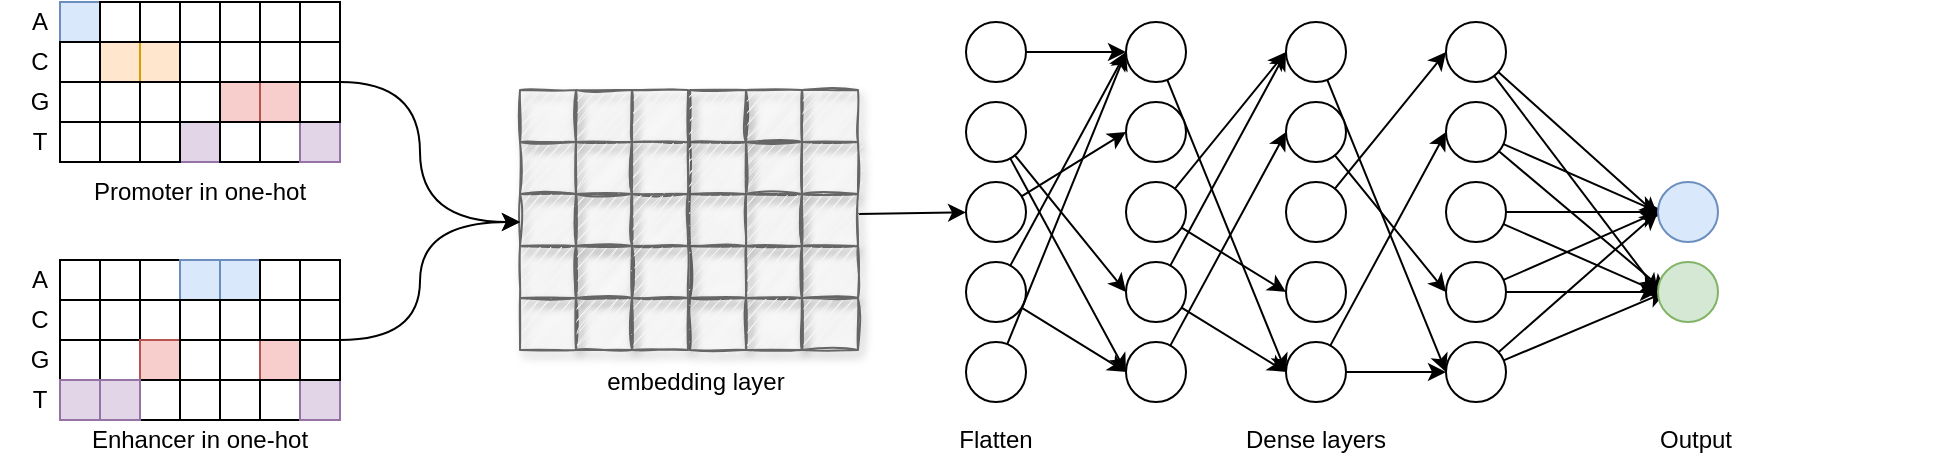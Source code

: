 <mxfile version="14.8.5" type="github">
  <diagram id="gIogGsXuzQi1VI0tjLUq" name="Page-1">
    <mxGraphModel dx="1185" dy="636" grid="1" gridSize="10" guides="1" tooltips="1" connect="1" arrows="1" fold="1" page="1" pageScale="1" pageWidth="4681" pageHeight="3300" math="0" shadow="0">
      <root>
        <mxCell id="0" />
        <mxCell id="1" parent="0" />
        <mxCell id="4BS046eD1vQbMhQOOICh-2" value="" style="rounded=0;whiteSpace=wrap;html=1;shadow=1;glass=0;sketch=1;fillColor=#f5f5f5;strokeColor=#666666;fontColor=#333333;" vertex="1" parent="1">
          <mxGeometry x="615" y="259" width="28" height="26" as="geometry" />
        </mxCell>
        <mxCell id="4BS046eD1vQbMhQOOICh-3" value="" style="rounded=0;whiteSpace=wrap;html=1;shadow=1;glass=0;sketch=1;fillColor=#f5f5f5;strokeColor=#666666;fontColor=#333333;" vertex="1" parent="1">
          <mxGeometry x="643" y="259" width="28" height="26" as="geometry" />
        </mxCell>
        <mxCell id="4BS046eD1vQbMhQOOICh-4" value="" style="rounded=0;whiteSpace=wrap;html=1;shadow=1;glass=0;sketch=1;fillColor=#f5f5f5;strokeColor=#666666;fontColor=#333333;" vertex="1" parent="1">
          <mxGeometry x="671" y="259" width="28" height="26" as="geometry" />
        </mxCell>
        <mxCell id="4BS046eD1vQbMhQOOICh-5" value="" style="rounded=0;whiteSpace=wrap;html=1;shadow=1;glass=0;sketch=1;fillColor=#f5f5f5;strokeColor=#666666;fontColor=#333333;" vertex="1" parent="1">
          <mxGeometry x="615" y="285" width="28" height="26" as="geometry" />
        </mxCell>
        <mxCell id="4BS046eD1vQbMhQOOICh-6" value="" style="rounded=0;whiteSpace=wrap;html=1;shadow=1;glass=0;sketch=1;fillColor=#f5f5f5;strokeColor=#666666;fontColor=#333333;" vertex="1" parent="1">
          <mxGeometry x="643" y="285" width="28" height="26" as="geometry" />
        </mxCell>
        <mxCell id="4BS046eD1vQbMhQOOICh-7" value="" style="rounded=0;whiteSpace=wrap;html=1;shadow=1;glass=0;sketch=1;fillColor=#f5f5f5;strokeColor=#666666;fontColor=#333333;" vertex="1" parent="1">
          <mxGeometry x="671" y="285" width="28" height="26" as="geometry" />
        </mxCell>
        <mxCell id="4BS046eD1vQbMhQOOICh-8" value="" style="rounded=0;whiteSpace=wrap;html=1;shadow=1;glass=0;sketch=1;fillColor=#f5f5f5;strokeColor=#666666;fontColor=#333333;" vertex="1" parent="1">
          <mxGeometry x="615" y="311" width="28" height="26" as="geometry" />
        </mxCell>
        <mxCell id="4BS046eD1vQbMhQOOICh-9" value="" style="rounded=0;whiteSpace=wrap;html=1;shadow=1;glass=0;sketch=1;fillColor=#f5f5f5;strokeColor=#666666;fontColor=#333333;" vertex="1" parent="1">
          <mxGeometry x="643" y="311" width="28" height="26" as="geometry" />
        </mxCell>
        <mxCell id="4BS046eD1vQbMhQOOICh-156" style="edgeStyle=none;rounded=0;orthogonalLoop=1;jettySize=auto;html=1;" edge="1" parent="1" target="4BS046eD1vQbMhQOOICh-109">
          <mxGeometry relative="1" as="geometry">
            <mxPoint x="699" y="321" as="sourcePoint" />
          </mxGeometry>
        </mxCell>
        <mxCell id="4BS046eD1vQbMhQOOICh-10" value="" style="rounded=0;whiteSpace=wrap;html=1;shadow=1;glass=0;sketch=1;fillColor=#f5f5f5;strokeColor=#666666;fontColor=#333333;" vertex="1" parent="1">
          <mxGeometry x="671" y="311" width="28" height="26" as="geometry" />
        </mxCell>
        <mxCell id="4BS046eD1vQbMhQOOICh-11" value="" style="rounded=0;whiteSpace=wrap;html=1;shadow=1;glass=0;sketch=1;fillColor=#f5f5f5;strokeColor=#666666;fontColor=#333333;" vertex="1" parent="1">
          <mxGeometry x="615" y="337" width="28" height="26" as="geometry" />
        </mxCell>
        <mxCell id="4BS046eD1vQbMhQOOICh-12" value="" style="rounded=0;whiteSpace=wrap;html=1;shadow=1;glass=0;sketch=1;fillColor=#f5f5f5;strokeColor=#666666;fontColor=#333333;" vertex="1" parent="1">
          <mxGeometry x="643" y="337" width="28" height="26" as="geometry" />
        </mxCell>
        <mxCell id="4BS046eD1vQbMhQOOICh-13" value="" style="rounded=0;whiteSpace=wrap;html=1;shadow=1;glass=0;sketch=1;fillColor=#f5f5f5;strokeColor=#666666;fontColor=#333333;" vertex="1" parent="1">
          <mxGeometry x="671" y="337" width="28" height="26" as="geometry" />
        </mxCell>
        <mxCell id="4BS046eD1vQbMhQOOICh-14" value="" style="rounded=0;whiteSpace=wrap;html=1;shadow=1;glass=0;sketch=1;fillColor=#f5f5f5;strokeColor=#666666;fontColor=#333333;" vertex="1" parent="1">
          <mxGeometry x="615" y="363" width="28" height="26" as="geometry" />
        </mxCell>
        <mxCell id="4BS046eD1vQbMhQOOICh-15" value="" style="rounded=0;whiteSpace=wrap;html=1;shadow=1;glass=0;sketch=1;fillColor=#f5f5f5;strokeColor=#666666;fontColor=#333333;" vertex="1" parent="1">
          <mxGeometry x="643" y="363" width="28" height="26" as="geometry" />
        </mxCell>
        <mxCell id="4BS046eD1vQbMhQOOICh-16" value="" style="rounded=0;whiteSpace=wrap;html=1;shadow=1;glass=0;sketch=1;fillColor=#f5f5f5;strokeColor=#666666;fontColor=#333333;" vertex="1" parent="1">
          <mxGeometry x="671" y="363" width="28" height="26" as="geometry" />
        </mxCell>
        <mxCell id="4BS046eD1vQbMhQOOICh-17" value="" style="rounded=0;whiteSpace=wrap;html=1;shadow=1;glass=0;sketch=1;fillColor=#f5f5f5;strokeColor=#666666;fontColor=#333333;" vertex="1" parent="1">
          <mxGeometry x="530" y="259" width="28" height="26" as="geometry" />
        </mxCell>
        <mxCell id="4BS046eD1vQbMhQOOICh-18" value="" style="rounded=0;whiteSpace=wrap;html=1;shadow=1;glass=0;sketch=1;fillColor=#f5f5f5;strokeColor=#666666;fontColor=#333333;" vertex="1" parent="1">
          <mxGeometry x="558" y="259" width="28" height="26" as="geometry" />
        </mxCell>
        <mxCell id="4BS046eD1vQbMhQOOICh-19" value="" style="rounded=0;whiteSpace=wrap;html=1;shadow=1;glass=0;sketch=1;fillColor=#f5f5f5;strokeColor=#666666;fontColor=#333333;" vertex="1" parent="1">
          <mxGeometry x="586" y="259" width="28" height="26" as="geometry" />
        </mxCell>
        <mxCell id="4BS046eD1vQbMhQOOICh-20" value="" style="rounded=0;whiteSpace=wrap;html=1;shadow=1;glass=0;sketch=1;fillColor=#f5f5f5;strokeColor=#666666;fontColor=#333333;" vertex="1" parent="1">
          <mxGeometry x="530" y="285" width="28" height="26" as="geometry" />
        </mxCell>
        <mxCell id="4BS046eD1vQbMhQOOICh-21" value="" style="rounded=0;whiteSpace=wrap;html=1;shadow=1;glass=0;sketch=1;fillColor=#f5f5f5;strokeColor=#666666;fontColor=#333333;" vertex="1" parent="1">
          <mxGeometry x="558" y="285" width="28" height="26" as="geometry" />
        </mxCell>
        <mxCell id="4BS046eD1vQbMhQOOICh-22" value="" style="rounded=0;whiteSpace=wrap;html=1;shadow=1;glass=0;sketch=1;fillColor=#f5f5f5;strokeColor=#666666;fontColor=#333333;" vertex="1" parent="1">
          <mxGeometry x="586" y="285" width="28" height="26" as="geometry" />
        </mxCell>
        <mxCell id="4BS046eD1vQbMhQOOICh-23" value="" style="rounded=0;whiteSpace=wrap;html=1;shadow=1;glass=0;sketch=1;fillColor=#f5f5f5;strokeColor=#666666;fontColor=#333333;" vertex="1" parent="1">
          <mxGeometry x="530" y="311" width="28" height="26" as="geometry" />
        </mxCell>
        <mxCell id="4BS046eD1vQbMhQOOICh-24" value="" style="rounded=0;whiteSpace=wrap;html=1;shadow=1;glass=0;sketch=1;fillColor=#f5f5f5;strokeColor=#666666;fontColor=#333333;" vertex="1" parent="1">
          <mxGeometry x="558" y="311" width="28" height="26" as="geometry" />
        </mxCell>
        <mxCell id="4BS046eD1vQbMhQOOICh-25" value="" style="rounded=0;whiteSpace=wrap;html=1;shadow=1;glass=0;sketch=1;fillColor=#f5f5f5;strokeColor=#666666;fontColor=#333333;" vertex="1" parent="1">
          <mxGeometry x="586" y="311" width="28" height="26" as="geometry" />
        </mxCell>
        <mxCell id="4BS046eD1vQbMhQOOICh-26" value="" style="rounded=0;whiteSpace=wrap;html=1;shadow=1;glass=0;sketch=1;fillColor=#f5f5f5;strokeColor=#666666;fontColor=#333333;" vertex="1" parent="1">
          <mxGeometry x="530" y="337" width="28" height="26" as="geometry" />
        </mxCell>
        <mxCell id="4BS046eD1vQbMhQOOICh-27" value="" style="rounded=0;whiteSpace=wrap;html=1;shadow=1;glass=0;sketch=1;fillColor=#f5f5f5;strokeColor=#666666;fontColor=#333333;" vertex="1" parent="1">
          <mxGeometry x="558" y="337" width="28" height="26" as="geometry" />
        </mxCell>
        <mxCell id="4BS046eD1vQbMhQOOICh-28" value="" style="rounded=0;whiteSpace=wrap;html=1;shadow=1;glass=0;sketch=1;fillColor=#f5f5f5;strokeColor=#666666;fontColor=#333333;" vertex="1" parent="1">
          <mxGeometry x="586" y="337" width="28" height="26" as="geometry" />
        </mxCell>
        <mxCell id="4BS046eD1vQbMhQOOICh-29" value="" style="rounded=0;whiteSpace=wrap;html=1;shadow=1;glass=0;sketch=1;fillColor=#f5f5f5;strokeColor=#666666;fontColor=#333333;" vertex="1" parent="1">
          <mxGeometry x="530" y="363" width="28" height="26" as="geometry" />
        </mxCell>
        <mxCell id="4BS046eD1vQbMhQOOICh-30" value="" style="rounded=0;whiteSpace=wrap;html=1;shadow=1;glass=0;sketch=1;fillColor=#f5f5f5;strokeColor=#666666;fontColor=#333333;" vertex="1" parent="1">
          <mxGeometry x="558" y="363" width="28" height="26" as="geometry" />
        </mxCell>
        <mxCell id="4BS046eD1vQbMhQOOICh-31" value="" style="rounded=0;whiteSpace=wrap;html=1;shadow=1;glass=0;sketch=1;fillColor=#f5f5f5;strokeColor=#666666;fontColor=#333333;" vertex="1" parent="1">
          <mxGeometry x="586" y="363" width="28" height="26" as="geometry" />
        </mxCell>
        <mxCell id="4BS046eD1vQbMhQOOICh-32" value="&lt;div&gt;embedding layer&lt;/div&gt;" style="text;html=1;strokeColor=none;fillColor=none;align=center;verticalAlign=middle;whiteSpace=wrap;rounded=0;" vertex="1" parent="1">
          <mxGeometry x="538" y="395" width="160" height="20" as="geometry" />
        </mxCell>
        <mxCell id="4BS046eD1vQbMhQOOICh-33" value="&lt;div&gt;Promoter in one-hot&lt;/div&gt;" style="text;html=1;strokeColor=none;fillColor=none;align=center;verticalAlign=middle;whiteSpace=wrap;rounded=0;" vertex="1" parent="1">
          <mxGeometry x="290" y="300" width="160" height="20" as="geometry" />
        </mxCell>
        <mxCell id="4BS046eD1vQbMhQOOICh-34" value="&lt;div&gt;Enhancer in one-hot&lt;/div&gt;" style="text;html=1;strokeColor=none;fillColor=none;align=center;verticalAlign=middle;whiteSpace=wrap;rounded=0;" vertex="1" parent="1">
          <mxGeometry x="290" y="424" width="160" height="20" as="geometry" />
        </mxCell>
        <mxCell id="4BS046eD1vQbMhQOOICh-35" value="G" style="text;html=1;strokeColor=none;fillColor=none;align=center;verticalAlign=middle;whiteSpace=wrap;rounded=0;" vertex="1" parent="1">
          <mxGeometry x="270" y="255" width="40" height="20" as="geometry" />
        </mxCell>
        <mxCell id="4BS046eD1vQbMhQOOICh-36" value="T" style="text;html=1;strokeColor=none;fillColor=none;align=center;verticalAlign=middle;whiteSpace=wrap;rounded=0;" vertex="1" parent="1">
          <mxGeometry x="270" y="275" width="40" height="20" as="geometry" />
        </mxCell>
        <mxCell id="4BS046eD1vQbMhQOOICh-37" value="&lt;div&gt;A&lt;/div&gt;" style="text;html=1;strokeColor=none;fillColor=none;align=center;verticalAlign=middle;whiteSpace=wrap;rounded=0;" vertex="1" parent="1">
          <mxGeometry x="270" y="215" width="40" height="20" as="geometry" />
        </mxCell>
        <mxCell id="4BS046eD1vQbMhQOOICh-38" value="C" style="text;html=1;strokeColor=none;fillColor=none;align=center;verticalAlign=middle;whiteSpace=wrap;rounded=0;" vertex="1" parent="1">
          <mxGeometry x="270" y="235" width="40" height="20" as="geometry" />
        </mxCell>
        <mxCell id="4BS046eD1vQbMhQOOICh-39" value="" style="whiteSpace=wrap;html=1;aspect=fixed;fillColor=#dae8fc;strokeColor=#6c8ebf;" vertex="1" parent="1">
          <mxGeometry x="300" y="215" width="20" height="20" as="geometry" />
        </mxCell>
        <mxCell id="4BS046eD1vQbMhQOOICh-40" value="" style="whiteSpace=wrap;html=1;aspect=fixed;" vertex="1" parent="1">
          <mxGeometry x="320" y="235" width="20" height="20" as="geometry" />
        </mxCell>
        <mxCell id="4BS046eD1vQbMhQOOICh-41" value="" style="whiteSpace=wrap;html=1;aspect=fixed;fillColor=#ffe6cc;strokeColor=#d79b00;" vertex="1" parent="1">
          <mxGeometry x="320" y="235" width="20" height="20" as="geometry" />
        </mxCell>
        <mxCell id="4BS046eD1vQbMhQOOICh-42" value="" style="whiteSpace=wrap;html=1;aspect=fixed;fillColor=#ffe6cc;strokeColor=#d79b00;" vertex="1" parent="1">
          <mxGeometry x="340" y="235" width="20" height="20" as="geometry" />
        </mxCell>
        <mxCell id="4BS046eD1vQbMhQOOICh-43" value="" style="whiteSpace=wrap;html=1;aspect=fixed;fillColor=#e1d5e7;strokeColor=#9673a6;" vertex="1" parent="1">
          <mxGeometry x="360" y="275" width="20" height="20" as="geometry" />
        </mxCell>
        <mxCell id="4BS046eD1vQbMhQOOICh-44" value="" style="whiteSpace=wrap;html=1;aspect=fixed;fillColor=#f8cecc;strokeColor=#b85450;" vertex="1" parent="1">
          <mxGeometry x="380" y="255" width="20" height="20" as="geometry" />
        </mxCell>
        <mxCell id="4BS046eD1vQbMhQOOICh-45" value="" style="whiteSpace=wrap;html=1;aspect=fixed;fillColor=#f8cecc;strokeColor=#b85450;" vertex="1" parent="1">
          <mxGeometry x="400" y="255" width="20" height="20" as="geometry" />
        </mxCell>
        <mxCell id="4BS046eD1vQbMhQOOICh-46" value="" style="rounded=0;whiteSpace=wrap;html=1;" vertex="1" parent="1">
          <mxGeometry x="300" y="235" width="20" height="20" as="geometry" />
        </mxCell>
        <mxCell id="4BS046eD1vQbMhQOOICh-47" value="" style="rounded=0;whiteSpace=wrap;html=1;" vertex="1" parent="1">
          <mxGeometry x="300" y="255" width="20" height="20" as="geometry" />
        </mxCell>
        <mxCell id="4BS046eD1vQbMhQOOICh-48" value="" style="rounded=0;whiteSpace=wrap;html=1;" vertex="1" parent="1">
          <mxGeometry x="320" y="255" width="20" height="20" as="geometry" />
        </mxCell>
        <mxCell id="4BS046eD1vQbMhQOOICh-49" value="" style="rounded=0;whiteSpace=wrap;html=1;" vertex="1" parent="1">
          <mxGeometry x="340" y="255" width="20" height="20" as="geometry" />
        </mxCell>
        <mxCell id="4BS046eD1vQbMhQOOICh-50" value="" style="rounded=0;whiteSpace=wrap;html=1;" vertex="1" parent="1">
          <mxGeometry x="360" y="255" width="20" height="20" as="geometry" />
        </mxCell>
        <mxCell id="4BS046eD1vQbMhQOOICh-51" value="" style="rounded=0;whiteSpace=wrap;html=1;" vertex="1" parent="1">
          <mxGeometry x="340" y="275" width="20" height="20" as="geometry" />
        </mxCell>
        <mxCell id="4BS046eD1vQbMhQOOICh-52" value="" style="rounded=0;whiteSpace=wrap;html=1;" vertex="1" parent="1">
          <mxGeometry x="300" y="275" width="20" height="20" as="geometry" />
        </mxCell>
        <mxCell id="4BS046eD1vQbMhQOOICh-53" value="" style="rounded=0;whiteSpace=wrap;html=1;" vertex="1" parent="1">
          <mxGeometry x="320" y="275" width="20" height="20" as="geometry" />
        </mxCell>
        <mxCell id="4BS046eD1vQbMhQOOICh-54" value="" style="rounded=0;whiteSpace=wrap;html=1;" vertex="1" parent="1">
          <mxGeometry x="380" y="275" width="20" height="20" as="geometry" />
        </mxCell>
        <mxCell id="4BS046eD1vQbMhQOOICh-55" value="" style="rounded=0;whiteSpace=wrap;html=1;" vertex="1" parent="1">
          <mxGeometry x="400" y="275" width="20" height="20" as="geometry" />
        </mxCell>
        <mxCell id="4BS046eD1vQbMhQOOICh-56" value="" style="rounded=0;whiteSpace=wrap;html=1;" vertex="1" parent="1">
          <mxGeometry x="320" y="215" width="20" height="20" as="geometry" />
        </mxCell>
        <mxCell id="4BS046eD1vQbMhQOOICh-57" value="" style="rounded=0;whiteSpace=wrap;html=1;" vertex="1" parent="1">
          <mxGeometry x="340" y="215" width="20" height="20" as="geometry" />
        </mxCell>
        <mxCell id="4BS046eD1vQbMhQOOICh-58" value="" style="rounded=0;whiteSpace=wrap;html=1;" vertex="1" parent="1">
          <mxGeometry x="360" y="215" width="20" height="20" as="geometry" />
        </mxCell>
        <mxCell id="4BS046eD1vQbMhQOOICh-59" value="" style="rounded=0;whiteSpace=wrap;html=1;" vertex="1" parent="1">
          <mxGeometry x="380" y="215" width="20" height="20" as="geometry" />
        </mxCell>
        <mxCell id="4BS046eD1vQbMhQOOICh-60" value="" style="rounded=0;whiteSpace=wrap;html=1;" vertex="1" parent="1">
          <mxGeometry x="360" y="235" width="20" height="20" as="geometry" />
        </mxCell>
        <mxCell id="4BS046eD1vQbMhQOOICh-61" value="" style="rounded=0;whiteSpace=wrap;html=1;" vertex="1" parent="1">
          <mxGeometry x="380" y="235" width="20" height="20" as="geometry" />
        </mxCell>
        <mxCell id="4BS046eD1vQbMhQOOICh-62" value="" style="rounded=0;whiteSpace=wrap;html=1;" vertex="1" parent="1">
          <mxGeometry x="400" y="235" width="20" height="20" as="geometry" />
        </mxCell>
        <mxCell id="4BS046eD1vQbMhQOOICh-63" value="" style="rounded=0;whiteSpace=wrap;html=1;" vertex="1" parent="1">
          <mxGeometry x="400" y="215" width="20" height="20" as="geometry" />
        </mxCell>
        <mxCell id="4BS046eD1vQbMhQOOICh-64" value="" style="whiteSpace=wrap;html=1;aspect=fixed;fillColor=#e1d5e7;strokeColor=#9673a6;" vertex="1" parent="1">
          <mxGeometry x="420" y="275" width="20" height="20" as="geometry" />
        </mxCell>
        <mxCell id="4BS046eD1vQbMhQOOICh-65" value="" style="rounded=0;whiteSpace=wrap;html=1;" vertex="1" parent="1">
          <mxGeometry x="420" y="255" width="20" height="20" as="geometry" />
        </mxCell>
        <mxCell id="4BS046eD1vQbMhQOOICh-66" value="" style="rounded=0;whiteSpace=wrap;html=1;" vertex="1" parent="1">
          <mxGeometry x="420" y="215" width="20" height="20" as="geometry" />
        </mxCell>
        <mxCell id="4BS046eD1vQbMhQOOICh-67" style="edgeStyle=orthogonalEdgeStyle;curved=1;rounded=0;orthogonalLoop=1;jettySize=auto;html=1;entryX=0;entryY=0.5;entryDx=0;entryDy=0;exitX=1;exitY=1;exitDx=0;exitDy=0;" edge="1" parent="1" source="4BS046eD1vQbMhQOOICh-68">
          <mxGeometry relative="1" as="geometry">
            <mxPoint x="530" y="325" as="targetPoint" />
            <Array as="points">
              <mxPoint x="480" y="255.5" />
              <mxPoint x="480" y="325.5" />
            </Array>
          </mxGeometry>
        </mxCell>
        <mxCell id="4BS046eD1vQbMhQOOICh-68" value="" style="rounded=0;whiteSpace=wrap;html=1;" vertex="1" parent="1">
          <mxGeometry x="420" y="235" width="20" height="20" as="geometry" />
        </mxCell>
        <mxCell id="4BS046eD1vQbMhQOOICh-69" value="G" style="text;html=1;strokeColor=none;fillColor=none;align=center;verticalAlign=middle;whiteSpace=wrap;rounded=0;" vertex="1" parent="1">
          <mxGeometry x="270" y="384" width="40" height="20" as="geometry" />
        </mxCell>
        <mxCell id="4BS046eD1vQbMhQOOICh-70" value="T" style="text;html=1;strokeColor=none;fillColor=none;align=center;verticalAlign=middle;whiteSpace=wrap;rounded=0;" vertex="1" parent="1">
          <mxGeometry x="270" y="404" width="40" height="20" as="geometry" />
        </mxCell>
        <mxCell id="4BS046eD1vQbMhQOOICh-71" value="&lt;div&gt;A&lt;/div&gt;" style="text;html=1;strokeColor=none;fillColor=none;align=center;verticalAlign=middle;whiteSpace=wrap;rounded=0;" vertex="1" parent="1">
          <mxGeometry x="270" y="344" width="40" height="20" as="geometry" />
        </mxCell>
        <mxCell id="4BS046eD1vQbMhQOOICh-72" value="C" style="text;html=1;strokeColor=none;fillColor=none;align=center;verticalAlign=middle;whiteSpace=wrap;rounded=0;" vertex="1" parent="1">
          <mxGeometry x="270" y="364" width="40" height="20" as="geometry" />
        </mxCell>
        <mxCell id="4BS046eD1vQbMhQOOICh-73" value="" style="whiteSpace=wrap;html=1;aspect=fixed;" vertex="1" parent="1">
          <mxGeometry x="300" y="344" width="20" height="20" as="geometry" />
        </mxCell>
        <mxCell id="4BS046eD1vQbMhQOOICh-74" value="" style="whiteSpace=wrap;html=1;aspect=fixed;" vertex="1" parent="1">
          <mxGeometry x="320" y="364" width="20" height="20" as="geometry" />
        </mxCell>
        <mxCell id="4BS046eD1vQbMhQOOICh-75" value="" style="whiteSpace=wrap;html=1;aspect=fixed;" vertex="1" parent="1">
          <mxGeometry x="320" y="364" width="20" height="20" as="geometry" />
        </mxCell>
        <mxCell id="4BS046eD1vQbMhQOOICh-76" value="" style="whiteSpace=wrap;html=1;aspect=fixed;" vertex="1" parent="1">
          <mxGeometry x="340" y="364" width="20" height="20" as="geometry" />
        </mxCell>
        <mxCell id="4BS046eD1vQbMhQOOICh-77" value="" style="whiteSpace=wrap;html=1;aspect=fixed;" vertex="1" parent="1">
          <mxGeometry x="360" y="404" width="20" height="20" as="geometry" />
        </mxCell>
        <mxCell id="4BS046eD1vQbMhQOOICh-78" value="" style="whiteSpace=wrap;html=1;aspect=fixed;" vertex="1" parent="1">
          <mxGeometry x="380" y="384" width="20" height="20" as="geometry" />
        </mxCell>
        <mxCell id="4BS046eD1vQbMhQOOICh-79" value="" style="whiteSpace=wrap;html=1;aspect=fixed;fillColor=#f8cecc;strokeColor=#b85450;" vertex="1" parent="1">
          <mxGeometry x="400" y="384" width="20" height="20" as="geometry" />
        </mxCell>
        <mxCell id="4BS046eD1vQbMhQOOICh-80" value="" style="rounded=0;whiteSpace=wrap;html=1;" vertex="1" parent="1">
          <mxGeometry x="300" y="364" width="20" height="20" as="geometry" />
        </mxCell>
        <mxCell id="4BS046eD1vQbMhQOOICh-81" value="" style="rounded=0;whiteSpace=wrap;html=1;" vertex="1" parent="1">
          <mxGeometry x="300" y="384" width="20" height="20" as="geometry" />
        </mxCell>
        <mxCell id="4BS046eD1vQbMhQOOICh-82" value="" style="rounded=0;whiteSpace=wrap;html=1;" vertex="1" parent="1">
          <mxGeometry x="320" y="384" width="20" height="20" as="geometry" />
        </mxCell>
        <mxCell id="4BS046eD1vQbMhQOOICh-83" value="" style="rounded=0;whiteSpace=wrap;html=1;fillColor=#f8cecc;strokeColor=#b85450;" vertex="1" parent="1">
          <mxGeometry x="340" y="384" width="20" height="20" as="geometry" />
        </mxCell>
        <mxCell id="4BS046eD1vQbMhQOOICh-84" value="" style="rounded=0;whiteSpace=wrap;html=1;" vertex="1" parent="1">
          <mxGeometry x="360" y="384" width="20" height="20" as="geometry" />
        </mxCell>
        <mxCell id="4BS046eD1vQbMhQOOICh-85" value="" style="rounded=0;whiteSpace=wrap;html=1;" vertex="1" parent="1">
          <mxGeometry x="340" y="404" width="20" height="20" as="geometry" />
        </mxCell>
        <mxCell id="4BS046eD1vQbMhQOOICh-86" value="" style="rounded=0;whiteSpace=wrap;html=1;fillColor=#e1d5e7;strokeColor=#9673a6;" vertex="1" parent="1">
          <mxGeometry x="300" y="404" width="20" height="20" as="geometry" />
        </mxCell>
        <mxCell id="4BS046eD1vQbMhQOOICh-87" value="" style="rounded=0;whiteSpace=wrap;html=1;fillColor=#e1d5e7;strokeColor=#9673a6;" vertex="1" parent="1">
          <mxGeometry x="320" y="404" width="20" height="20" as="geometry" />
        </mxCell>
        <mxCell id="4BS046eD1vQbMhQOOICh-88" value="" style="rounded=0;whiteSpace=wrap;html=1;" vertex="1" parent="1">
          <mxGeometry x="380" y="404" width="20" height="20" as="geometry" />
        </mxCell>
        <mxCell id="4BS046eD1vQbMhQOOICh-89" value="" style="rounded=0;whiteSpace=wrap;html=1;" vertex="1" parent="1">
          <mxGeometry x="400" y="404" width="20" height="20" as="geometry" />
        </mxCell>
        <mxCell id="4BS046eD1vQbMhQOOICh-90" value="" style="rounded=0;whiteSpace=wrap;html=1;" vertex="1" parent="1">
          <mxGeometry x="320" y="344" width="20" height="20" as="geometry" />
        </mxCell>
        <mxCell id="4BS046eD1vQbMhQOOICh-91" value="" style="rounded=0;whiteSpace=wrap;html=1;" vertex="1" parent="1">
          <mxGeometry x="340" y="344" width="20" height="20" as="geometry" />
        </mxCell>
        <mxCell id="4BS046eD1vQbMhQOOICh-92" value="" style="rounded=0;whiteSpace=wrap;html=1;fillColor=#dae8fc;strokeColor=#6c8ebf;" vertex="1" parent="1">
          <mxGeometry x="360" y="344" width="20" height="20" as="geometry" />
        </mxCell>
        <mxCell id="4BS046eD1vQbMhQOOICh-93" value="" style="rounded=0;whiteSpace=wrap;html=1;fillColor=#dae8fc;strokeColor=#6c8ebf;" vertex="1" parent="1">
          <mxGeometry x="380" y="344" width="20" height="20" as="geometry" />
        </mxCell>
        <mxCell id="4BS046eD1vQbMhQOOICh-94" value="" style="rounded=0;whiteSpace=wrap;html=1;" vertex="1" parent="1">
          <mxGeometry x="360" y="364" width="20" height="20" as="geometry" />
        </mxCell>
        <mxCell id="4BS046eD1vQbMhQOOICh-95" value="" style="rounded=0;whiteSpace=wrap;html=1;" vertex="1" parent="1">
          <mxGeometry x="380" y="364" width="20" height="20" as="geometry" />
        </mxCell>
        <mxCell id="4BS046eD1vQbMhQOOICh-96" value="" style="rounded=0;whiteSpace=wrap;html=1;" vertex="1" parent="1">
          <mxGeometry x="400" y="364" width="20" height="20" as="geometry" />
        </mxCell>
        <mxCell id="4BS046eD1vQbMhQOOICh-97" value="" style="rounded=0;whiteSpace=wrap;html=1;" vertex="1" parent="1">
          <mxGeometry x="400" y="344" width="20" height="20" as="geometry" />
        </mxCell>
        <mxCell id="4BS046eD1vQbMhQOOICh-98" value="" style="whiteSpace=wrap;html=1;aspect=fixed;fillColor=#e1d5e7;strokeColor=#9673a6;" vertex="1" parent="1">
          <mxGeometry x="420" y="404" width="20" height="20" as="geometry" />
        </mxCell>
        <mxCell id="4BS046eD1vQbMhQOOICh-99" value="" style="rounded=0;whiteSpace=wrap;html=1;" vertex="1" parent="1">
          <mxGeometry x="420" y="384" width="20" height="20" as="geometry" />
        </mxCell>
        <mxCell id="4BS046eD1vQbMhQOOICh-100" value="" style="rounded=0;whiteSpace=wrap;html=1;" vertex="1" parent="1">
          <mxGeometry x="420" y="344" width="20" height="20" as="geometry" />
        </mxCell>
        <mxCell id="4BS046eD1vQbMhQOOICh-101" style="edgeStyle=orthogonalEdgeStyle;curved=1;rounded=0;orthogonalLoop=1;jettySize=auto;html=1;entryX=0;entryY=0.5;entryDx=0;entryDy=0;exitX=1;exitY=1;exitDx=0;exitDy=0;" edge="1" parent="1" source="4BS046eD1vQbMhQOOICh-102">
          <mxGeometry relative="1" as="geometry">
            <mxPoint x="530" y="325" as="targetPoint" />
            <Array as="points">
              <mxPoint x="480" y="384.5" />
              <mxPoint x="480" y="324.5" />
            </Array>
          </mxGeometry>
        </mxCell>
        <mxCell id="4BS046eD1vQbMhQOOICh-102" value="" style="rounded=0;whiteSpace=wrap;html=1;" vertex="1" parent="1">
          <mxGeometry x="420" y="364" width="20" height="20" as="geometry" />
        </mxCell>
        <mxCell id="4BS046eD1vQbMhQOOICh-103" style="edgeStyle=none;rounded=0;orthogonalLoop=1;jettySize=auto;html=1;entryX=0;entryY=0.5;entryDx=0;entryDy=0;" edge="1" parent="1" source="4BS046eD1vQbMhQOOICh-104" target="4BS046eD1vQbMhQOOICh-116">
          <mxGeometry relative="1" as="geometry" />
        </mxCell>
        <mxCell id="4BS046eD1vQbMhQOOICh-104" value="" style="ellipse;whiteSpace=wrap;html=1;aspect=fixed;" vertex="1" parent="1">
          <mxGeometry x="753" y="225" width="30" height="30" as="geometry" />
        </mxCell>
        <mxCell id="4BS046eD1vQbMhQOOICh-105" style="edgeStyle=none;rounded=1;jumpSize=20;orthogonalLoop=1;jettySize=auto;html=1;entryX=0;entryY=0.5;entryDx=0;entryDy=0;strokeWidth=1;" edge="1" parent="1" source="4BS046eD1vQbMhQOOICh-107" target="4BS046eD1vQbMhQOOICh-125">
          <mxGeometry relative="1" as="geometry" />
        </mxCell>
        <mxCell id="4BS046eD1vQbMhQOOICh-106" style="edgeStyle=none;rounded=1;jumpSize=20;orthogonalLoop=1;jettySize=auto;html=1;entryX=0;entryY=0.5;entryDx=0;entryDy=0;strokeWidth=1;" edge="1" parent="1" source="4BS046eD1vQbMhQOOICh-107" target="4BS046eD1vQbMhQOOICh-123">
          <mxGeometry relative="1" as="geometry" />
        </mxCell>
        <mxCell id="4BS046eD1vQbMhQOOICh-107" value="" style="ellipse;whiteSpace=wrap;html=1;aspect=fixed;" vertex="1" parent="1">
          <mxGeometry x="753" y="265" width="30" height="30" as="geometry" />
        </mxCell>
        <mxCell id="4BS046eD1vQbMhQOOICh-108" style="rounded=1;jumpSize=20;orthogonalLoop=1;jettySize=auto;html=1;entryX=0;entryY=0.5;entryDx=0;entryDy=0;strokeWidth=1;" edge="1" parent="1" source="4BS046eD1vQbMhQOOICh-109" target="4BS046eD1vQbMhQOOICh-117">
          <mxGeometry relative="1" as="geometry" />
        </mxCell>
        <mxCell id="4BS046eD1vQbMhQOOICh-109" value="" style="ellipse;whiteSpace=wrap;html=1;aspect=fixed;" vertex="1" parent="1">
          <mxGeometry x="753" y="305" width="30" height="30" as="geometry" />
        </mxCell>
        <mxCell id="4BS046eD1vQbMhQOOICh-110" style="rounded=1;jumpSize=20;orthogonalLoop=1;jettySize=auto;html=1;entryX=0;entryY=0.5;entryDx=0;entryDy=0;strokeWidth=1;" edge="1" parent="1" source="4BS046eD1vQbMhQOOICh-112" target="4BS046eD1vQbMhQOOICh-116">
          <mxGeometry relative="1" as="geometry" />
        </mxCell>
        <mxCell id="4BS046eD1vQbMhQOOICh-111" style="edgeStyle=none;rounded=1;jumpSize=20;orthogonalLoop=1;jettySize=auto;html=1;entryX=0;entryY=0.5;entryDx=0;entryDy=0;strokeWidth=1;" edge="1" parent="1" source="4BS046eD1vQbMhQOOICh-112" target="4BS046eD1vQbMhQOOICh-125">
          <mxGeometry relative="1" as="geometry" />
        </mxCell>
        <mxCell id="4BS046eD1vQbMhQOOICh-112" value="" style="ellipse;whiteSpace=wrap;html=1;aspect=fixed;" vertex="1" parent="1">
          <mxGeometry x="753" y="345" width="30" height="30" as="geometry" />
        </mxCell>
        <mxCell id="4BS046eD1vQbMhQOOICh-113" style="edgeStyle=none;rounded=1;jumpSize=20;orthogonalLoop=1;jettySize=auto;html=1;entryX=0;entryY=0.5;entryDx=0;entryDy=0;strokeWidth=1;" edge="1" parent="1" source="4BS046eD1vQbMhQOOICh-114" target="4BS046eD1vQbMhQOOICh-116">
          <mxGeometry relative="1" as="geometry" />
        </mxCell>
        <mxCell id="4BS046eD1vQbMhQOOICh-114" value="" style="ellipse;whiteSpace=wrap;html=1;aspect=fixed;" vertex="1" parent="1">
          <mxGeometry x="753" y="385" width="30" height="30" as="geometry" />
        </mxCell>
        <mxCell id="4BS046eD1vQbMhQOOICh-115" style="edgeStyle=none;rounded=1;jumpSize=20;orthogonalLoop=1;jettySize=auto;html=1;entryX=0;entryY=0.5;entryDx=0;entryDy=0;strokeWidth=1;" edge="1" parent="1" source="4BS046eD1vQbMhQOOICh-116" target="4BS046eD1vQbMhQOOICh-137">
          <mxGeometry relative="1" as="geometry" />
        </mxCell>
        <mxCell id="4BS046eD1vQbMhQOOICh-116" value="" style="ellipse;whiteSpace=wrap;html=1;aspect=fixed;" vertex="1" parent="1">
          <mxGeometry x="833" y="225" width="30" height="30" as="geometry" />
        </mxCell>
        <mxCell id="4BS046eD1vQbMhQOOICh-117" value="" style="ellipse;whiteSpace=wrap;html=1;aspect=fixed;" vertex="1" parent="1">
          <mxGeometry x="833" y="265" width="30" height="30" as="geometry" />
        </mxCell>
        <mxCell id="4BS046eD1vQbMhQOOICh-118" style="edgeStyle=none;rounded=1;jumpSize=20;orthogonalLoop=1;jettySize=auto;html=1;entryX=0;entryY=0.5;entryDx=0;entryDy=0;strokeWidth=1;" edge="1" parent="1" source="4BS046eD1vQbMhQOOICh-120" target="4BS046eD1vQbMhQOOICh-134">
          <mxGeometry relative="1" as="geometry" />
        </mxCell>
        <mxCell id="4BS046eD1vQbMhQOOICh-119" style="edgeStyle=none;rounded=1;jumpSize=20;orthogonalLoop=1;jettySize=auto;html=1;entryX=0;entryY=0.5;entryDx=0;entryDy=0;strokeWidth=1;" edge="1" parent="1" source="4BS046eD1vQbMhQOOICh-120" target="4BS046eD1vQbMhQOOICh-129">
          <mxGeometry relative="1" as="geometry" />
        </mxCell>
        <mxCell id="4BS046eD1vQbMhQOOICh-120" value="" style="ellipse;whiteSpace=wrap;html=1;aspect=fixed;" vertex="1" parent="1">
          <mxGeometry x="833" y="305" width="30" height="30" as="geometry" />
        </mxCell>
        <mxCell id="4BS046eD1vQbMhQOOICh-121" style="edgeStyle=none;rounded=1;jumpSize=20;orthogonalLoop=1;jettySize=auto;html=1;entryX=0;entryY=0.5;entryDx=0;entryDy=0;strokeWidth=1;" edge="1" parent="1" source="4BS046eD1vQbMhQOOICh-123" target="4BS046eD1vQbMhQOOICh-129">
          <mxGeometry relative="1" as="geometry" />
        </mxCell>
        <mxCell id="4BS046eD1vQbMhQOOICh-122" style="edgeStyle=none;rounded=1;jumpSize=20;orthogonalLoop=1;jettySize=auto;html=1;entryX=0;entryY=0.5;entryDx=0;entryDy=0;strokeWidth=1;" edge="1" parent="1" source="4BS046eD1vQbMhQOOICh-123" target="4BS046eD1vQbMhQOOICh-137">
          <mxGeometry relative="1" as="geometry" />
        </mxCell>
        <mxCell id="4BS046eD1vQbMhQOOICh-123" value="" style="ellipse;whiteSpace=wrap;html=1;aspect=fixed;" vertex="1" parent="1">
          <mxGeometry x="833" y="345" width="30" height="30" as="geometry" />
        </mxCell>
        <mxCell id="4BS046eD1vQbMhQOOICh-124" style="edgeStyle=none;rounded=1;jumpSize=20;orthogonalLoop=1;jettySize=auto;html=1;entryX=0;entryY=0.5;entryDx=0;entryDy=0;strokeWidth=1;" edge="1" parent="1" source="4BS046eD1vQbMhQOOICh-125" target="4BS046eD1vQbMhQOOICh-131">
          <mxGeometry relative="1" as="geometry" />
        </mxCell>
        <mxCell id="4BS046eD1vQbMhQOOICh-125" value="" style="ellipse;whiteSpace=wrap;html=1;aspect=fixed;" vertex="1" parent="1">
          <mxGeometry x="833" y="385" width="30" height="30" as="geometry" />
        </mxCell>
        <mxCell id="4BS046eD1vQbMhQOOICh-126" value="Dense layers" style="text;html=1;strokeColor=none;fillColor=none;align=center;verticalAlign=middle;whiteSpace=wrap;rounded=0;" vertex="1" parent="1">
          <mxGeometry x="803" y="424" width="250" height="20" as="geometry" />
        </mxCell>
        <mxCell id="4BS046eD1vQbMhQOOICh-127" value="Flatten" style="text;html=1;strokeColor=none;fillColor=none;align=center;verticalAlign=middle;whiteSpace=wrap;rounded=0;" vertex="1" parent="1">
          <mxGeometry x="643" y="424" width="250" height="20" as="geometry" />
        </mxCell>
        <mxCell id="4BS046eD1vQbMhQOOICh-128" style="edgeStyle=none;rounded=1;jumpSize=20;orthogonalLoop=1;jettySize=auto;html=1;entryX=0;entryY=0.5;entryDx=0;entryDy=0;strokeWidth=1;" edge="1" parent="1" source="4BS046eD1vQbMhQOOICh-129" target="4BS046eD1vQbMhQOOICh-152">
          <mxGeometry relative="1" as="geometry" />
        </mxCell>
        <mxCell id="4BS046eD1vQbMhQOOICh-129" value="" style="ellipse;whiteSpace=wrap;html=1;aspect=fixed;" vertex="1" parent="1">
          <mxGeometry x="913" y="225" width="30" height="30" as="geometry" />
        </mxCell>
        <mxCell id="4BS046eD1vQbMhQOOICh-130" style="edgeStyle=none;rounded=1;jumpSize=20;orthogonalLoop=1;jettySize=auto;html=1;entryX=0;entryY=0.5;entryDx=0;entryDy=0;strokeWidth=1;" edge="1" parent="1" source="4BS046eD1vQbMhQOOICh-131" target="4BS046eD1vQbMhQOOICh-149">
          <mxGeometry relative="1" as="geometry" />
        </mxCell>
        <mxCell id="4BS046eD1vQbMhQOOICh-131" value="" style="ellipse;whiteSpace=wrap;html=1;aspect=fixed;" vertex="1" parent="1">
          <mxGeometry x="913" y="265" width="30" height="30" as="geometry" />
        </mxCell>
        <mxCell id="4BS046eD1vQbMhQOOICh-132" style="edgeStyle=none;rounded=1;jumpSize=20;orthogonalLoop=1;jettySize=auto;html=1;entryX=0;entryY=0.5;entryDx=0;entryDy=0;strokeWidth=1;" edge="1" parent="1" source="4BS046eD1vQbMhQOOICh-133" target="4BS046eD1vQbMhQOOICh-140">
          <mxGeometry relative="1" as="geometry" />
        </mxCell>
        <mxCell id="4BS046eD1vQbMhQOOICh-133" value="" style="ellipse;whiteSpace=wrap;html=1;aspect=fixed;" vertex="1" parent="1">
          <mxGeometry x="913" y="305" width="30" height="30" as="geometry" />
        </mxCell>
        <mxCell id="4BS046eD1vQbMhQOOICh-134" value="" style="ellipse;whiteSpace=wrap;html=1;aspect=fixed;" vertex="1" parent="1">
          <mxGeometry x="913" y="345" width="30" height="30" as="geometry" />
        </mxCell>
        <mxCell id="4BS046eD1vQbMhQOOICh-135" style="edgeStyle=none;rounded=1;jumpSize=20;orthogonalLoop=1;jettySize=auto;html=1;entryX=0;entryY=0.5;entryDx=0;entryDy=0;strokeWidth=1;" edge="1" parent="1" source="4BS046eD1vQbMhQOOICh-137" target="4BS046eD1vQbMhQOOICh-143">
          <mxGeometry relative="1" as="geometry" />
        </mxCell>
        <mxCell id="4BS046eD1vQbMhQOOICh-136" style="edgeStyle=none;rounded=1;jumpSize=20;orthogonalLoop=1;jettySize=auto;html=1;entryX=0;entryY=0.5;entryDx=0;entryDy=0;strokeWidth=1;" edge="1" parent="1" source="4BS046eD1vQbMhQOOICh-137" target="4BS046eD1vQbMhQOOICh-152">
          <mxGeometry relative="1" as="geometry" />
        </mxCell>
        <mxCell id="4BS046eD1vQbMhQOOICh-137" value="" style="ellipse;whiteSpace=wrap;html=1;aspect=fixed;" vertex="1" parent="1">
          <mxGeometry x="913" y="385" width="30" height="30" as="geometry" />
        </mxCell>
        <mxCell id="4BS046eD1vQbMhQOOICh-138" style="edgeStyle=none;rounded=1;jumpSize=20;orthogonalLoop=1;jettySize=auto;html=1;entryX=0;entryY=0.5;entryDx=0;entryDy=0;strokeWidth=1;" edge="1" parent="1" source="4BS046eD1vQbMhQOOICh-140" target="4BS046eD1vQbMhQOOICh-155">
          <mxGeometry relative="1" as="geometry" />
        </mxCell>
        <mxCell id="4BS046eD1vQbMhQOOICh-139" style="edgeStyle=none;rounded=1;jumpSize=20;orthogonalLoop=1;jettySize=auto;html=1;strokeWidth=1;entryX=-0.001;entryY=0.557;entryDx=0;entryDy=0;entryPerimeter=0;" edge="1" parent="1" source="4BS046eD1vQbMhQOOICh-140" target="4BS046eD1vQbMhQOOICh-154">
          <mxGeometry relative="1" as="geometry">
            <mxPoint x="1093" y="320.0" as="targetPoint" />
          </mxGeometry>
        </mxCell>
        <mxCell id="4BS046eD1vQbMhQOOICh-140" value="" style="ellipse;whiteSpace=wrap;html=1;aspect=fixed;" vertex="1" parent="1">
          <mxGeometry x="993" y="225" width="30" height="30" as="geometry" />
        </mxCell>
        <mxCell id="4BS046eD1vQbMhQOOICh-141" style="edgeStyle=none;rounded=1;jumpSize=20;orthogonalLoop=1;jettySize=auto;html=1;entryX=0;entryY=0.5;entryDx=0;entryDy=0;strokeWidth=1;" edge="1" parent="1" source="4BS046eD1vQbMhQOOICh-143" target="4BS046eD1vQbMhQOOICh-154">
          <mxGeometry relative="1" as="geometry" />
        </mxCell>
        <mxCell id="4BS046eD1vQbMhQOOICh-142" style="edgeStyle=none;rounded=1;jumpSize=20;orthogonalLoop=1;jettySize=auto;html=1;strokeWidth=1;" edge="1" parent="1" source="4BS046eD1vQbMhQOOICh-143">
          <mxGeometry relative="1" as="geometry">
            <mxPoint x="1103" y="360" as="targetPoint" />
          </mxGeometry>
        </mxCell>
        <mxCell id="4BS046eD1vQbMhQOOICh-143" value="" style="ellipse;whiteSpace=wrap;html=1;aspect=fixed;" vertex="1" parent="1">
          <mxGeometry x="993" y="265" width="30" height="30" as="geometry" />
        </mxCell>
        <mxCell id="4BS046eD1vQbMhQOOICh-144" style="edgeStyle=none;rounded=1;jumpSize=20;orthogonalLoop=1;jettySize=auto;html=1;entryX=0;entryY=0.5;entryDx=0;entryDy=0;strokeWidth=1;" edge="1" parent="1" source="4BS046eD1vQbMhQOOICh-146" target="4BS046eD1vQbMhQOOICh-155">
          <mxGeometry relative="1" as="geometry" />
        </mxCell>
        <mxCell id="4BS046eD1vQbMhQOOICh-145" style="edgeStyle=none;rounded=1;jumpSize=20;orthogonalLoop=1;jettySize=auto;html=1;strokeWidth=1;" edge="1" parent="1" source="4BS046eD1vQbMhQOOICh-146">
          <mxGeometry relative="1" as="geometry">
            <mxPoint x="1103" y="320" as="targetPoint" />
          </mxGeometry>
        </mxCell>
        <mxCell id="4BS046eD1vQbMhQOOICh-146" value="" style="ellipse;whiteSpace=wrap;html=1;aspect=fixed;" vertex="1" parent="1">
          <mxGeometry x="993" y="305" width="30" height="30" as="geometry" />
        </mxCell>
        <mxCell id="4BS046eD1vQbMhQOOICh-147" style="edgeStyle=none;rounded=1;jumpSize=20;orthogonalLoop=1;jettySize=auto;html=1;entryX=0;entryY=0.5;entryDx=0;entryDy=0;strokeWidth=1;" edge="1" parent="1" source="4BS046eD1vQbMhQOOICh-149" target="4BS046eD1vQbMhQOOICh-154">
          <mxGeometry relative="1" as="geometry" />
        </mxCell>
        <mxCell id="4BS046eD1vQbMhQOOICh-148" style="edgeStyle=none;rounded=1;jumpSize=20;orthogonalLoop=1;jettySize=auto;html=1;strokeWidth=1;entryX=0;entryY=0.5;entryDx=0;entryDy=0;" edge="1" parent="1" source="4BS046eD1vQbMhQOOICh-149" target="4BS046eD1vQbMhQOOICh-155">
          <mxGeometry relative="1" as="geometry">
            <mxPoint x="1093" y="360.0" as="targetPoint" />
          </mxGeometry>
        </mxCell>
        <mxCell id="4BS046eD1vQbMhQOOICh-149" value="" style="ellipse;whiteSpace=wrap;html=1;aspect=fixed;" vertex="1" parent="1">
          <mxGeometry x="993" y="345" width="30" height="30" as="geometry" />
        </mxCell>
        <mxCell id="4BS046eD1vQbMhQOOICh-150" style="edgeStyle=none;rounded=1;jumpSize=20;orthogonalLoop=1;jettySize=auto;html=1;strokeWidth=1;" edge="1" parent="1" source="4BS046eD1vQbMhQOOICh-152">
          <mxGeometry relative="1" as="geometry">
            <mxPoint x="1103" y="360" as="targetPoint" />
          </mxGeometry>
        </mxCell>
        <mxCell id="4BS046eD1vQbMhQOOICh-151" style="edgeStyle=none;rounded=1;jumpSize=20;orthogonalLoop=1;jettySize=auto;html=1;strokeWidth=1;entryX=0;entryY=0.5;entryDx=0;entryDy=0;" edge="1" parent="1" source="4BS046eD1vQbMhQOOICh-152" target="4BS046eD1vQbMhQOOICh-154">
          <mxGeometry relative="1" as="geometry">
            <mxPoint x="1093" y="320.0" as="targetPoint" />
          </mxGeometry>
        </mxCell>
        <mxCell id="4BS046eD1vQbMhQOOICh-152" value="" style="ellipse;whiteSpace=wrap;html=1;aspect=fixed;" vertex="1" parent="1">
          <mxGeometry x="993" y="385" width="30" height="30" as="geometry" />
        </mxCell>
        <mxCell id="4BS046eD1vQbMhQOOICh-153" value="&lt;div&gt;Output&lt;/div&gt;" style="text;html=1;strokeColor=none;fillColor=none;align=center;verticalAlign=middle;whiteSpace=wrap;rounded=0;" vertex="1" parent="1">
          <mxGeometry x="993" y="424" width="250" height="20" as="geometry" />
        </mxCell>
        <mxCell id="4BS046eD1vQbMhQOOICh-154" value="" style="ellipse;whiteSpace=wrap;html=1;aspect=fixed;fillColor=#dae8fc;strokeColor=#6c8ebf;" vertex="1" parent="1">
          <mxGeometry x="1099" y="305" width="30" height="30" as="geometry" />
        </mxCell>
        <mxCell id="4BS046eD1vQbMhQOOICh-155" value="" style="ellipse;whiteSpace=wrap;html=1;aspect=fixed;fillColor=#d5e8d4;strokeColor=#82b366;" vertex="1" parent="1">
          <mxGeometry x="1099" y="345" width="30" height="30" as="geometry" />
        </mxCell>
      </root>
    </mxGraphModel>
  </diagram>
</mxfile>
